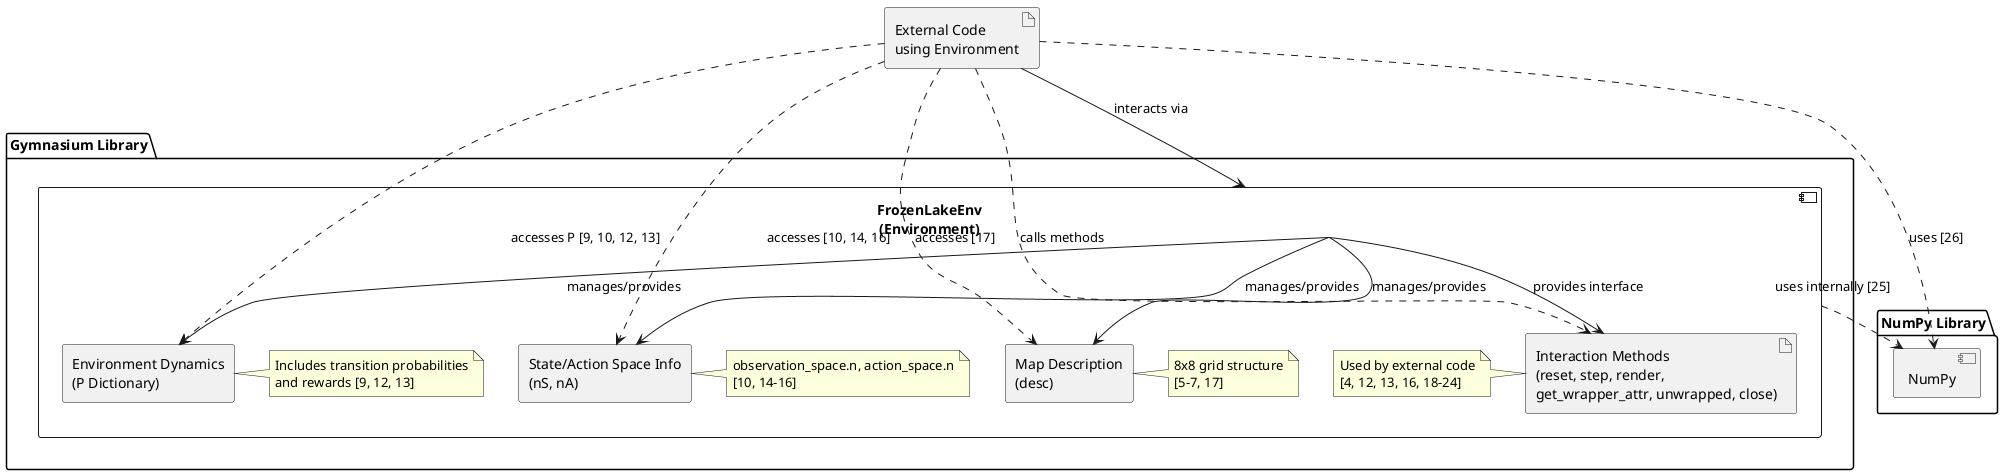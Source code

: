 ' @startuml
' ' 다이어그램 제목
' title Tutorial.txt Components and Interactions

' ' 라이브러리 정의
' package "Gymnasium Library" as GymLib {
'   component "FrozenLake-v1" as Env_Comp
' }

' package "NumPy Library" as NumPyLib {
'   component "NumPy" as NP_Comp
' }

' ' 스크립트 내 함수 (Artifact로 표현)
' artifact "generate_random_policy" as GenPolicy_Art
' artifact "run_one_experiment" as RunExp_Art
' artifact "display_policy" as DispPolicy_Art
' artifact "main function" as Main_Art

' ' 데이터 구조 (Node 또는 Rectangle로 표현)
' rectangle "Policy\n(NumPy Array)" as Policy_Data
' rectangle "Environment State\n& Dynamics (P)" as Env_Data
' note right of Env_Data
'   Includes P(s'|s,a)
'   and R(s,a,s')
' end note

' ' 관계 정의
' ' main 함수는 환경을 생성하고 다른 함수들을 호출하며 환경과 직접 상호작용 시연
' Main_Art --> GymLib : creates Env
' Main_Art --> GenPolicy_Art : calls
' Main_Art --> RunExp_Art : calls
' Main_Art --> DispPolicy_Art : calls
' Main_Art --> Env_Comp : interacts directly (step, render, get_wrapper_attr)

' ' 환경 구성 요소
' Env_Comp --> Env_Data : manages

' ' generate_random_policy 함수 관계
' GenPolicy_Art ..> NP_Comp : uses
' GenPolicy_Art --> Policy_Data : creates

' ' run_one_experiment 함수 관계
' RunExp_Art ..> Env_Comp : uses
' RunExp_Art ..> Policy_Data : uses
' RunExp_Art ..> NP_Comp : uses (for stats)

' ' display_policy 함수 관계
' DispPolicy_Art ..> Policy_Data : uses
' DispPolicy_Art ..> NP_Comp : uses (reshape)

' ' 환경은 내부적으로 NumPy 사용
' Env_Comp ..> NP_Comp : uses (internal)

' @enduml

@startuml
' FrozenLakeEnv representation in a Component/Interaction Style

' Gymnasium 라이브러리 패키지
package "Gymnasium Library" as GymLib {
  ' FrozenLakeEnv 환경 컴포넌트
  component "FrozenLakeEnv\n(Environment)" as Env_Comp {
    ' 이 컴포넌트가 관리하거나 포함하는 데이터/정보
    rectangle "Environment Dynamics\n(P Dictionary)" as P_Data
    note right of P_Data
      Includes transition probabilities
      and rewards [9, 12, 13]
    end note
    rectangle "State/Action Space Info\n(nS, nA)" as SpaceInfo_Data
    note right of SpaceInfo_Data
        observation_space.n, action_space.n
        [10, 14-16]
    end note
    rectangle "Map Description\n(desc)" as Desc_Data
    note right of Desc_Data
      8x8 grid structure
      [5-7, 17]
    end note

    ' 이 컴포넌트와의 상호작용을 위한 주요 기능/인터페이스
    artifact "Interaction Methods\n(reset, step, render,\nget_wrapper_attr, unwrapped, close)" as Env_Interface
    note left of Env_Interface
        Used by external code
        [4, 12, 13, 16, 18-24]
    end note
  }
}

' 환경 컴포넌트는 내부 데이터/정보를 관리하거나 제공합니다.
Env_Comp --> P_Data : manages/provides
Env_Comp --> SpaceInfo_Data : manages/provides
Env_Comp --> Desc_Data : manages/provides
Env_Comp --> Env_Interface : provides interface

' 이 환경을 사용하는 외부 코드 (예: tutorial.py의 main(), run_one_experiment(), main.py의 part_one(), part_two() 등)
artifact "External Code\nusing Environment" as UserCode

' 외부 코드는 환경 컴포넌트의 인터페이스를 통해 상호작용합니다.
UserCode --> Env_Comp : interacts via
UserCode ..> Env_Interface : calls methods
UserCode ..> P_Data : accesses P [9, 10, 12, 13]
UserCode ..> SpaceInfo_Data : accesses [10, 14, 16]
UserCode ..> Desc_Data : accesses [17]


' NumPy 라이브러리 (환경 컴포넌트와 사용자 코드 모두 사용)
package "NumPy Library" as NumPyLib {
  component "NumPy" as NP_Comp
}
Env_Comp ..> NP_Comp : uses internally [25]
UserCode ..> NP_Comp : uses [26]

@enduml
